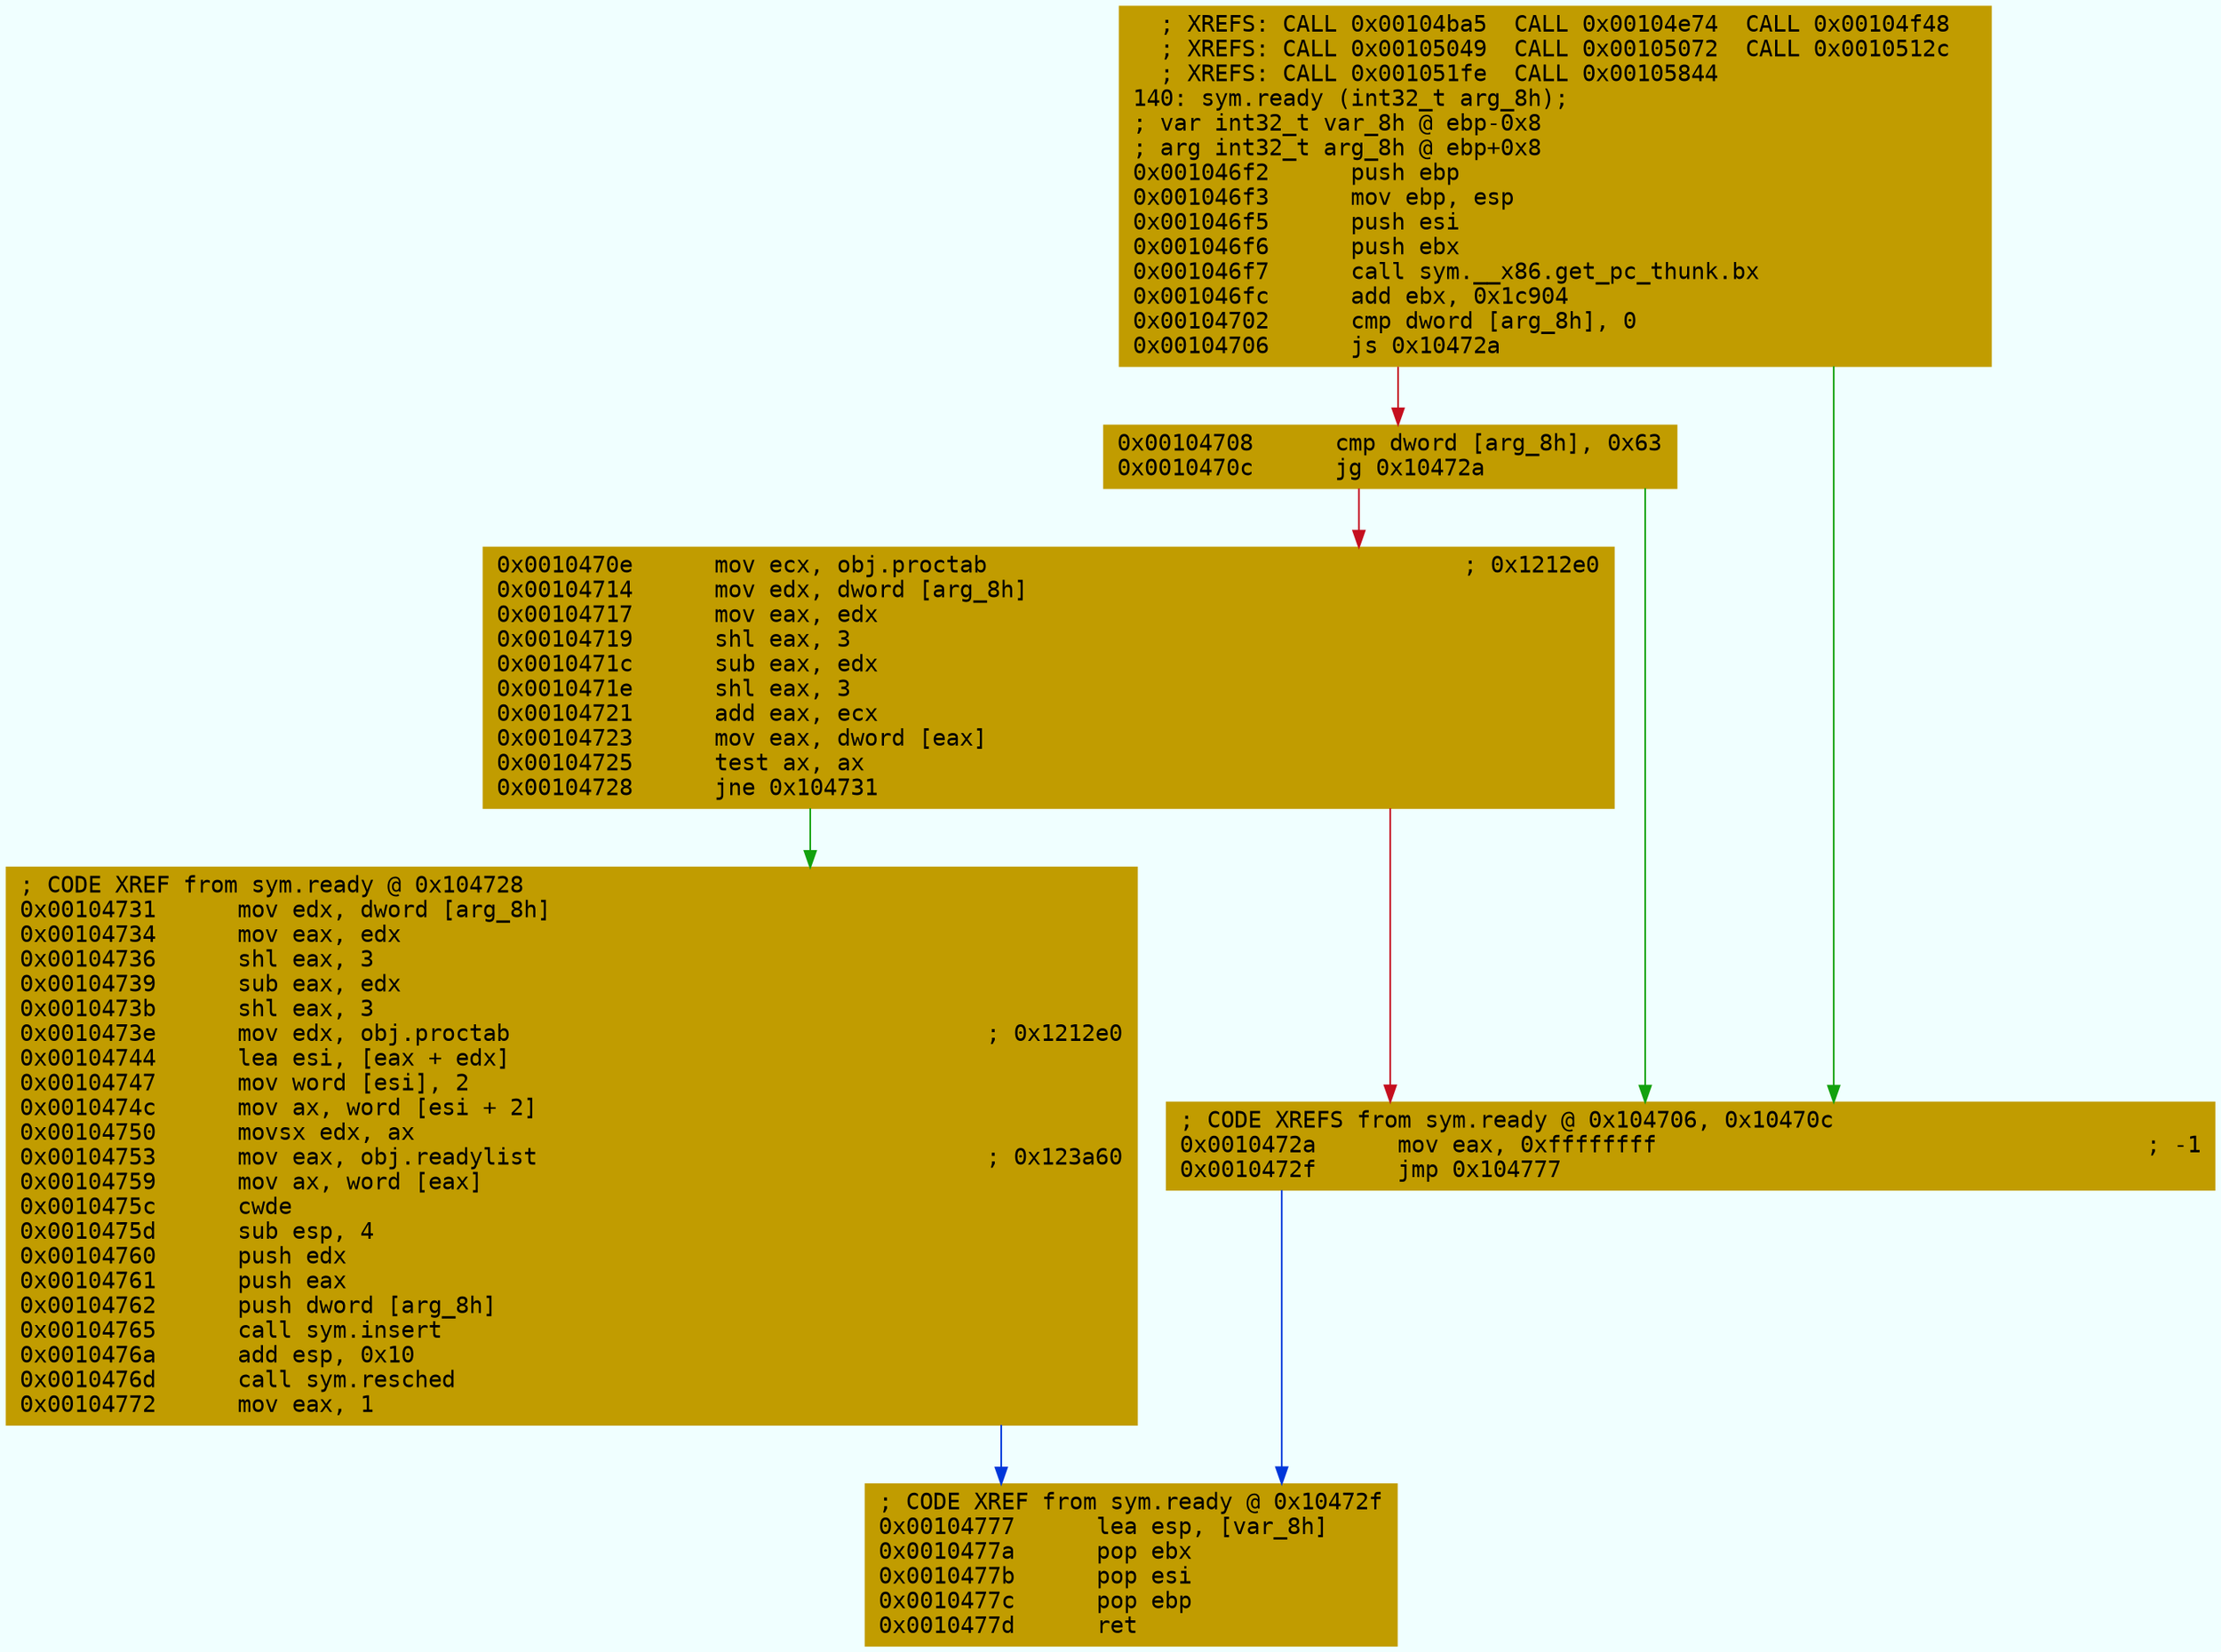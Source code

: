 digraph code {
	graph [bgcolor=azure fontsize=8 fontname="Courier" splines="ortho"];
	node [fillcolor=gray style=filled shape=box];
	edge [arrowhead="normal"];
	"0x001046f2" [URL="sym.ready/0x001046f2", fillcolor="#c19c00",color="#c19c00", fontname="Courier",label="  ; XREFS: CALL 0x00104ba5  CALL 0x00104e74  CALL 0x00104f48  \l  ; XREFS: CALL 0x00105049  CALL 0x00105072  CALL 0x0010512c  \l  ; XREFS: CALL 0x001051fe  CALL 0x00105844  \l140: sym.ready (int32_t arg_8h);\l; var int32_t var_8h @ ebp-0x8\l; arg int32_t arg_8h @ ebp+0x8\l0x001046f2      push ebp\l0x001046f3      mov ebp, esp\l0x001046f5      push esi\l0x001046f6      push ebx\l0x001046f7      call sym.__x86.get_pc_thunk.bx\l0x001046fc      add ebx, 0x1c904\l0x00104702      cmp dword [arg_8h], 0\l0x00104706      js 0x10472a\l"]
	"0x00104708" [URL="sym.ready/0x00104708", fillcolor="#c19c00",color="#c19c00", fontname="Courier",label="0x00104708      cmp dword [arg_8h], 0x63\l0x0010470c      jg 0x10472a\l"]
	"0x0010470e" [URL="sym.ready/0x0010470e", fillcolor="#c19c00",color="#c19c00", fontname="Courier",label="0x0010470e      mov ecx, obj.proctab                                   ; 0x1212e0\l0x00104714      mov edx, dword [arg_8h]\l0x00104717      mov eax, edx\l0x00104719      shl eax, 3\l0x0010471c      sub eax, edx\l0x0010471e      shl eax, 3\l0x00104721      add eax, ecx\l0x00104723      mov eax, dword [eax]\l0x00104725      test ax, ax\l0x00104728      jne 0x104731\l"]
	"0x0010472a" [URL="sym.ready/0x0010472a", fillcolor="#c19c00",color="#c19c00", fontname="Courier",label="; CODE XREFS from sym.ready @ 0x104706, 0x10470c\l0x0010472a      mov eax, 0xffffffff                                    ; -1\l0x0010472f      jmp 0x104777\l"]
	"0x00104731" [URL="sym.ready/0x00104731", fillcolor="#c19c00",color="#c19c00", fontname="Courier",label="; CODE XREF from sym.ready @ 0x104728\l0x00104731      mov edx, dword [arg_8h]\l0x00104734      mov eax, edx\l0x00104736      shl eax, 3\l0x00104739      sub eax, edx\l0x0010473b      shl eax, 3\l0x0010473e      mov edx, obj.proctab                                   ; 0x1212e0\l0x00104744      lea esi, [eax + edx]\l0x00104747      mov word [esi], 2\l0x0010474c      mov ax, word [esi + 2]\l0x00104750      movsx edx, ax\l0x00104753      mov eax, obj.readylist                                 ; 0x123a60\l0x00104759      mov ax, word [eax]\l0x0010475c      cwde\l0x0010475d      sub esp, 4\l0x00104760      push edx\l0x00104761      push eax\l0x00104762      push dword [arg_8h]\l0x00104765      call sym.insert\l0x0010476a      add esp, 0x10\l0x0010476d      call sym.resched\l0x00104772      mov eax, 1\l"]
	"0x00104777" [URL="sym.ready/0x00104777", fillcolor="#c19c00",color="#c19c00", fontname="Courier",label="; CODE XREF from sym.ready @ 0x10472f\l0x00104777      lea esp, [var_8h]\l0x0010477a      pop ebx\l0x0010477b      pop esi\l0x0010477c      pop ebp\l0x0010477d      ret\l"]
        "0x001046f2" -> "0x0010472a" [color="#13a10e"];
        "0x001046f2" -> "0x00104708" [color="#c50f1f"];
        "0x00104708" -> "0x0010472a" [color="#13a10e"];
        "0x00104708" -> "0x0010470e" [color="#c50f1f"];
        "0x0010470e" -> "0x00104731" [color="#13a10e"];
        "0x0010470e" -> "0x0010472a" [color="#c50f1f"];
        "0x0010472a" -> "0x00104777" [color="#0037da"];
        "0x00104731" -> "0x00104777" [color="#0037da"];
}

